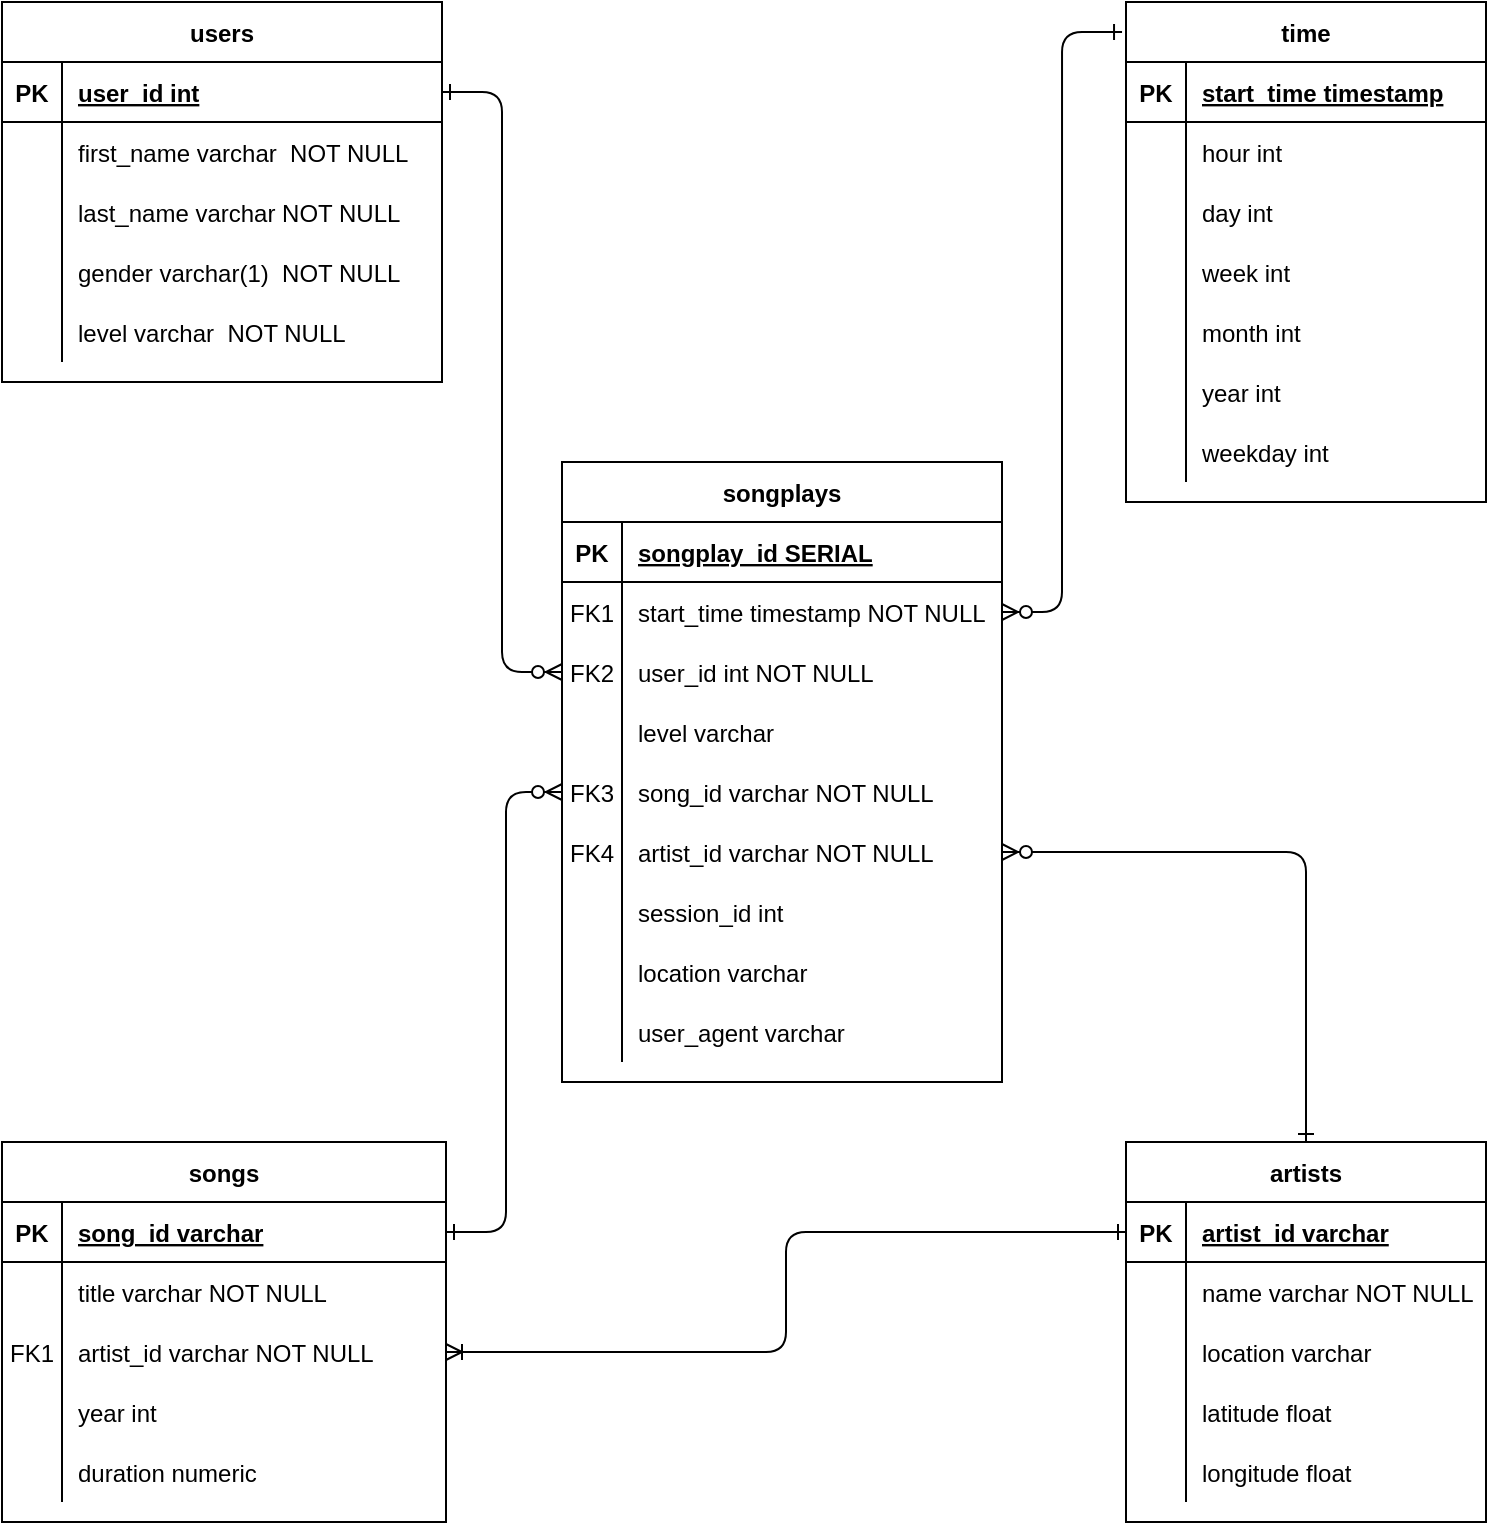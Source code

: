 <mxfile version="13.10.0" type="embed">
    <diagram id="R2lEEEUBdFMjLlhIrx00" name="Page-1">
        <mxGraphModel dx="1225" dy="878" grid="1" gridSize="10" guides="1" tooltips="1" connect="1" arrows="1" fold="1" page="1" pageScale="1" pageWidth="850" pageHeight="1100" math="0" shadow="0" extFonts="Permanent Marker^https://fonts.googleapis.com/css?family=Permanent+Marker">
            <root>
                <mxCell id="0"/>
                <mxCell id="1" parent="0"/>
                <mxCell id="Jv_EFJqljLIG1eJtzvKQ-13" value="songplays" style="shape=table;startSize=30;container=1;collapsible=1;childLayout=tableLayout;fixedRows=1;rowLines=0;fontStyle=1;align=center;resizeLast=1;" parent="1" vertex="1">
                    <mxGeometry x="338" y="310" width="220" height="310" as="geometry"/>
                </mxCell>
                <mxCell id="Jv_EFJqljLIG1eJtzvKQ-14" value="" style="shape=partialRectangle;collapsible=0;dropTarget=0;pointerEvents=0;fillColor=none;top=0;left=0;bottom=1;right=0;points=[[0,0.5],[1,0.5]];portConstraint=eastwest;" parent="Jv_EFJqljLIG1eJtzvKQ-13" vertex="1">
                    <mxGeometry y="30" width="220" height="30" as="geometry"/>
                </mxCell>
                <mxCell id="Jv_EFJqljLIG1eJtzvKQ-15" value="PK" style="shape=partialRectangle;connectable=0;fillColor=none;top=0;left=0;bottom=0;right=0;fontStyle=1;overflow=hidden;" parent="Jv_EFJqljLIG1eJtzvKQ-14" vertex="1">
                    <mxGeometry width="30" height="30" as="geometry"/>
                </mxCell>
                <mxCell id="Jv_EFJqljLIG1eJtzvKQ-16" value="songplay_id SERIAL" style="shape=partialRectangle;connectable=0;fillColor=none;top=0;left=0;bottom=0;right=0;align=left;spacingLeft=6;fontStyle=5;overflow=hidden;" parent="Jv_EFJqljLIG1eJtzvKQ-14" vertex="1">
                    <mxGeometry x="30" width="190" height="30" as="geometry"/>
                </mxCell>
                <mxCell id="Jv_EFJqljLIG1eJtzvKQ-17" value="" style="shape=partialRectangle;collapsible=0;dropTarget=0;pointerEvents=0;fillColor=none;top=0;left=0;bottom=0;right=0;points=[[0,0.5],[1,0.5]];portConstraint=eastwest;" parent="Jv_EFJqljLIG1eJtzvKQ-13" vertex="1">
                    <mxGeometry y="60" width="220" height="30" as="geometry"/>
                </mxCell>
                <mxCell id="Jv_EFJqljLIG1eJtzvKQ-18" value="FK1" style="shape=partialRectangle;connectable=0;fillColor=none;top=0;left=0;bottom=0;right=0;editable=1;overflow=hidden;" parent="Jv_EFJqljLIG1eJtzvKQ-17" vertex="1">
                    <mxGeometry width="30" height="30" as="geometry"/>
                </mxCell>
                <mxCell id="Jv_EFJqljLIG1eJtzvKQ-19" value="start_time timestamp NOT NULL" style="shape=partialRectangle;connectable=0;fillColor=none;top=0;left=0;bottom=0;right=0;align=left;spacingLeft=6;overflow=hidden;" parent="Jv_EFJqljLIG1eJtzvKQ-17" vertex="1">
                    <mxGeometry x="30" width="190" height="30" as="geometry"/>
                </mxCell>
                <mxCell id="Jv_EFJqljLIG1eJtzvKQ-20" value="" style="shape=partialRectangle;collapsible=0;dropTarget=0;pointerEvents=0;fillColor=none;top=0;left=0;bottom=0;right=0;points=[[0,0.5],[1,0.5]];portConstraint=eastwest;" parent="Jv_EFJqljLIG1eJtzvKQ-13" vertex="1">
                    <mxGeometry y="90" width="220" height="30" as="geometry"/>
                </mxCell>
                <mxCell id="Jv_EFJqljLIG1eJtzvKQ-21" value="FK2" style="shape=partialRectangle;connectable=0;fillColor=none;top=0;left=0;bottom=0;right=0;editable=1;overflow=hidden;" parent="Jv_EFJqljLIG1eJtzvKQ-20" vertex="1">
                    <mxGeometry width="30" height="30" as="geometry"/>
                </mxCell>
                <mxCell id="Jv_EFJqljLIG1eJtzvKQ-22" value="user_id int NOT NULL" style="shape=partialRectangle;connectable=0;fillColor=none;top=0;left=0;bottom=0;right=0;align=left;spacingLeft=6;overflow=hidden;" parent="Jv_EFJqljLIG1eJtzvKQ-20" vertex="1">
                    <mxGeometry x="30" width="190" height="30" as="geometry"/>
                </mxCell>
                <mxCell id="Jv_EFJqljLIG1eJtzvKQ-23" value="" style="shape=partialRectangle;collapsible=0;dropTarget=0;pointerEvents=0;fillColor=none;top=0;left=0;bottom=0;right=0;points=[[0,0.5],[1,0.5]];portConstraint=eastwest;" parent="Jv_EFJqljLIG1eJtzvKQ-13" vertex="1">
                    <mxGeometry y="120" width="220" height="30" as="geometry"/>
                </mxCell>
                <mxCell id="Jv_EFJqljLIG1eJtzvKQ-24" value="" style="shape=partialRectangle;connectable=0;fillColor=none;top=0;left=0;bottom=0;right=0;editable=1;overflow=hidden;" parent="Jv_EFJqljLIG1eJtzvKQ-23" vertex="1">
                    <mxGeometry width="30" height="30" as="geometry"/>
                </mxCell>
                <mxCell id="Jv_EFJqljLIG1eJtzvKQ-25" value="level varchar" style="shape=partialRectangle;connectable=0;fillColor=none;top=0;left=0;bottom=0;right=0;align=left;spacingLeft=6;overflow=hidden;" parent="Jv_EFJqljLIG1eJtzvKQ-23" vertex="1">
                    <mxGeometry x="30" width="190" height="30" as="geometry"/>
                </mxCell>
                <mxCell id="Jv_EFJqljLIG1eJtzvKQ-26" style="shape=partialRectangle;collapsible=0;dropTarget=0;pointerEvents=0;fillColor=none;top=0;left=0;bottom=0;right=0;points=[[0,0.5],[1,0.5]];portConstraint=eastwest;" parent="Jv_EFJqljLIG1eJtzvKQ-13" vertex="1">
                    <mxGeometry y="150" width="220" height="30" as="geometry"/>
                </mxCell>
                <mxCell id="Jv_EFJqljLIG1eJtzvKQ-27" value="FK3" style="shape=partialRectangle;connectable=0;fillColor=none;top=0;left=0;bottom=0;right=0;editable=1;overflow=hidden;" parent="Jv_EFJqljLIG1eJtzvKQ-26" vertex="1">
                    <mxGeometry width="30" height="30" as="geometry"/>
                </mxCell>
                <mxCell id="Jv_EFJqljLIG1eJtzvKQ-28" value="song_id varchar NOT NULL" style="shape=partialRectangle;connectable=0;fillColor=none;top=0;left=0;bottom=0;right=0;align=left;spacingLeft=6;overflow=hidden;" parent="Jv_EFJqljLIG1eJtzvKQ-26" vertex="1">
                    <mxGeometry x="30" width="190" height="30" as="geometry"/>
                </mxCell>
                <mxCell id="Jv_EFJqljLIG1eJtzvKQ-29" style="shape=partialRectangle;collapsible=0;dropTarget=0;pointerEvents=0;fillColor=none;top=0;left=0;bottom=0;right=0;points=[[0,0.5],[1,0.5]];portConstraint=eastwest;" parent="Jv_EFJqljLIG1eJtzvKQ-13" vertex="1">
                    <mxGeometry y="180" width="220" height="30" as="geometry"/>
                </mxCell>
                <mxCell id="Jv_EFJqljLIG1eJtzvKQ-30" value="FK4" style="shape=partialRectangle;connectable=0;fillColor=none;top=0;left=0;bottom=0;right=0;editable=1;overflow=hidden;" parent="Jv_EFJqljLIG1eJtzvKQ-29" vertex="1">
                    <mxGeometry width="30" height="30" as="geometry"/>
                </mxCell>
                <mxCell id="Jv_EFJqljLIG1eJtzvKQ-31" value="artist_id varchar NOT NULL" style="shape=partialRectangle;connectable=0;fillColor=none;top=0;left=0;bottom=0;right=0;align=left;spacingLeft=6;overflow=hidden;" parent="Jv_EFJqljLIG1eJtzvKQ-29" vertex="1">
                    <mxGeometry x="30" width="190" height="30" as="geometry"/>
                </mxCell>
                <mxCell id="Jv_EFJqljLIG1eJtzvKQ-32" style="shape=partialRectangle;collapsible=0;dropTarget=0;pointerEvents=0;fillColor=none;top=0;left=0;bottom=0;right=0;points=[[0,0.5],[1,0.5]];portConstraint=eastwest;" parent="Jv_EFJqljLIG1eJtzvKQ-13" vertex="1">
                    <mxGeometry y="210" width="220" height="30" as="geometry"/>
                </mxCell>
                <mxCell id="Jv_EFJqljLIG1eJtzvKQ-33" style="shape=partialRectangle;connectable=0;fillColor=none;top=0;left=0;bottom=0;right=0;editable=1;overflow=hidden;" parent="Jv_EFJqljLIG1eJtzvKQ-32" vertex="1">
                    <mxGeometry width="30" height="30" as="geometry"/>
                </mxCell>
                <mxCell id="Jv_EFJqljLIG1eJtzvKQ-34" value="session_id int" style="shape=partialRectangle;connectable=0;fillColor=none;top=0;left=0;bottom=0;right=0;align=left;spacingLeft=6;overflow=hidden;" parent="Jv_EFJqljLIG1eJtzvKQ-32" vertex="1">
                    <mxGeometry x="30" width="190" height="30" as="geometry"/>
                </mxCell>
                <mxCell id="Jv_EFJqljLIG1eJtzvKQ-35" style="shape=partialRectangle;collapsible=0;dropTarget=0;pointerEvents=0;fillColor=none;top=0;left=0;bottom=0;right=0;points=[[0,0.5],[1,0.5]];portConstraint=eastwest;" parent="Jv_EFJqljLIG1eJtzvKQ-13" vertex="1">
                    <mxGeometry y="240" width="220" height="30" as="geometry"/>
                </mxCell>
                <mxCell id="Jv_EFJqljLIG1eJtzvKQ-36" style="shape=partialRectangle;connectable=0;fillColor=none;top=0;left=0;bottom=0;right=0;editable=1;overflow=hidden;" parent="Jv_EFJqljLIG1eJtzvKQ-35" vertex="1">
                    <mxGeometry width="30" height="30" as="geometry"/>
                </mxCell>
                <mxCell id="Jv_EFJqljLIG1eJtzvKQ-37" value="location varchar" style="shape=partialRectangle;connectable=0;fillColor=none;top=0;left=0;bottom=0;right=0;align=left;spacingLeft=6;overflow=hidden;" parent="Jv_EFJqljLIG1eJtzvKQ-35" vertex="1">
                    <mxGeometry x="30" width="190" height="30" as="geometry"/>
                </mxCell>
                <mxCell id="Jv_EFJqljLIG1eJtzvKQ-38" style="shape=partialRectangle;collapsible=0;dropTarget=0;pointerEvents=0;fillColor=none;top=0;left=0;bottom=0;right=0;points=[[0,0.5],[1,0.5]];portConstraint=eastwest;" parent="Jv_EFJqljLIG1eJtzvKQ-13" vertex="1">
                    <mxGeometry y="270" width="220" height="30" as="geometry"/>
                </mxCell>
                <mxCell id="Jv_EFJqljLIG1eJtzvKQ-39" style="shape=partialRectangle;connectable=0;fillColor=none;top=0;left=0;bottom=0;right=0;editable=1;overflow=hidden;" parent="Jv_EFJqljLIG1eJtzvKQ-38" vertex="1">
                    <mxGeometry width="30" height="30" as="geometry"/>
                </mxCell>
                <mxCell id="Jv_EFJqljLIG1eJtzvKQ-40" value="user_agent varchar" style="shape=partialRectangle;connectable=0;fillColor=none;top=0;left=0;bottom=0;right=0;align=left;spacingLeft=6;overflow=hidden;" parent="Jv_EFJqljLIG1eJtzvKQ-38" vertex="1">
                    <mxGeometry x="30" width="190" height="30" as="geometry"/>
                </mxCell>
                <mxCell id="Jv_EFJqljLIG1eJtzvKQ-47" value="users" style="shape=table;startSize=30;container=1;collapsible=1;childLayout=tableLayout;fixedRows=1;rowLines=0;fontStyle=1;align=center;resizeLast=1;" parent="1" vertex="1">
                    <mxGeometry x="58" y="80" width="220" height="190" as="geometry"/>
                </mxCell>
                <mxCell id="Jv_EFJqljLIG1eJtzvKQ-48" value="" style="shape=partialRectangle;collapsible=0;dropTarget=0;pointerEvents=0;fillColor=none;top=0;left=0;bottom=1;right=0;points=[[0,0.5],[1,0.5]];portConstraint=eastwest;" parent="Jv_EFJqljLIG1eJtzvKQ-47" vertex="1">
                    <mxGeometry y="30" width="220" height="30" as="geometry"/>
                </mxCell>
                <mxCell id="Jv_EFJqljLIG1eJtzvKQ-49" value="PK" style="shape=partialRectangle;connectable=0;fillColor=none;top=0;left=0;bottom=0;right=0;fontStyle=1;overflow=hidden;" parent="Jv_EFJqljLIG1eJtzvKQ-48" vertex="1">
                    <mxGeometry width="30" height="30" as="geometry"/>
                </mxCell>
                <mxCell id="Jv_EFJqljLIG1eJtzvKQ-50" value="user_id int" style="shape=partialRectangle;connectable=0;fillColor=none;top=0;left=0;bottom=0;right=0;align=left;spacingLeft=6;fontStyle=5;overflow=hidden;" parent="Jv_EFJqljLIG1eJtzvKQ-48" vertex="1">
                    <mxGeometry x="30" width="190" height="30" as="geometry"/>
                </mxCell>
                <mxCell id="Jv_EFJqljLIG1eJtzvKQ-51" value="" style="shape=partialRectangle;collapsible=0;dropTarget=0;pointerEvents=0;fillColor=none;top=0;left=0;bottom=0;right=0;points=[[0,0.5],[1,0.5]];portConstraint=eastwest;" parent="Jv_EFJqljLIG1eJtzvKQ-47" vertex="1">
                    <mxGeometry y="60" width="220" height="30" as="geometry"/>
                </mxCell>
                <mxCell id="Jv_EFJqljLIG1eJtzvKQ-52" value="" style="shape=partialRectangle;connectable=0;fillColor=none;top=0;left=0;bottom=0;right=0;editable=1;overflow=hidden;" parent="Jv_EFJqljLIG1eJtzvKQ-51" vertex="1">
                    <mxGeometry width="30" height="30" as="geometry"/>
                </mxCell>
                <mxCell id="Jv_EFJqljLIG1eJtzvKQ-53" value="first_name varchar  NOT NULL" style="shape=partialRectangle;connectable=0;fillColor=none;top=0;left=0;bottom=0;right=0;align=left;spacingLeft=6;overflow=hidden;" parent="Jv_EFJqljLIG1eJtzvKQ-51" vertex="1">
                    <mxGeometry x="30" width="190" height="30" as="geometry"/>
                </mxCell>
                <mxCell id="Jv_EFJqljLIG1eJtzvKQ-54" value="" style="shape=partialRectangle;collapsible=0;dropTarget=0;pointerEvents=0;fillColor=none;top=0;left=0;bottom=0;right=0;points=[[0,0.5],[1,0.5]];portConstraint=eastwest;" parent="Jv_EFJqljLIG1eJtzvKQ-47" vertex="1">
                    <mxGeometry y="90" width="220" height="30" as="geometry"/>
                </mxCell>
                <mxCell id="Jv_EFJqljLIG1eJtzvKQ-55" value="" style="shape=partialRectangle;connectable=0;fillColor=none;top=0;left=0;bottom=0;right=0;editable=1;overflow=hidden;" parent="Jv_EFJqljLIG1eJtzvKQ-54" vertex="1">
                    <mxGeometry width="30" height="30" as="geometry"/>
                </mxCell>
                <mxCell id="Jv_EFJqljLIG1eJtzvKQ-56" value="last_name varchar NOT NULL" style="shape=partialRectangle;connectable=0;fillColor=none;top=0;left=0;bottom=0;right=0;align=left;spacingLeft=6;overflow=hidden;" parent="Jv_EFJqljLIG1eJtzvKQ-54" vertex="1">
                    <mxGeometry x="30" width="190" height="30" as="geometry"/>
                </mxCell>
                <mxCell id="Jv_EFJqljLIG1eJtzvKQ-57" value="" style="shape=partialRectangle;collapsible=0;dropTarget=0;pointerEvents=0;fillColor=none;top=0;left=0;bottom=0;right=0;points=[[0,0.5],[1,0.5]];portConstraint=eastwest;" parent="Jv_EFJqljLIG1eJtzvKQ-47" vertex="1">
                    <mxGeometry y="120" width="220" height="30" as="geometry"/>
                </mxCell>
                <mxCell id="Jv_EFJqljLIG1eJtzvKQ-58" value="" style="shape=partialRectangle;connectable=0;fillColor=none;top=0;left=0;bottom=0;right=0;editable=1;overflow=hidden;" parent="Jv_EFJqljLIG1eJtzvKQ-57" vertex="1">
                    <mxGeometry width="30" height="30" as="geometry"/>
                </mxCell>
                <mxCell id="Jv_EFJqljLIG1eJtzvKQ-59" value="gender varchar(1)  NOT NULL" style="shape=partialRectangle;connectable=0;fillColor=none;top=0;left=0;bottom=0;right=0;align=left;spacingLeft=6;overflow=hidden;" parent="Jv_EFJqljLIG1eJtzvKQ-57" vertex="1">
                    <mxGeometry x="30" width="190" height="30" as="geometry"/>
                </mxCell>
                <mxCell id="Jv_EFJqljLIG1eJtzvKQ-60" style="shape=partialRectangle;collapsible=0;dropTarget=0;pointerEvents=0;fillColor=none;top=0;left=0;bottom=0;right=0;points=[[0,0.5],[1,0.5]];portConstraint=eastwest;" parent="Jv_EFJqljLIG1eJtzvKQ-47" vertex="1">
                    <mxGeometry y="150" width="220" height="30" as="geometry"/>
                </mxCell>
                <mxCell id="Jv_EFJqljLIG1eJtzvKQ-61" style="shape=partialRectangle;connectable=0;fillColor=none;top=0;left=0;bottom=0;right=0;editable=1;overflow=hidden;" parent="Jv_EFJqljLIG1eJtzvKQ-60" vertex="1">
                    <mxGeometry width="30" height="30" as="geometry"/>
                </mxCell>
                <mxCell id="Jv_EFJqljLIG1eJtzvKQ-62" value="level varchar  NOT NULL" style="shape=partialRectangle;connectable=0;fillColor=none;top=0;left=0;bottom=0;right=0;align=left;spacingLeft=6;overflow=hidden;" parent="Jv_EFJqljLIG1eJtzvKQ-60" vertex="1">
                    <mxGeometry x="30" width="190" height="30" as="geometry"/>
                </mxCell>
                <mxCell id="Jv_EFJqljLIG1eJtzvKQ-63" value="songs" style="shape=table;startSize=30;container=1;collapsible=1;childLayout=tableLayout;fixedRows=1;rowLines=0;fontStyle=1;align=center;resizeLast=1;" parent="1" vertex="1">
                    <mxGeometry x="58" y="650" width="222" height="190" as="geometry"/>
                </mxCell>
                <mxCell id="Jv_EFJqljLIG1eJtzvKQ-64" value="" style="shape=partialRectangle;collapsible=0;dropTarget=0;pointerEvents=0;fillColor=none;top=0;left=0;bottom=1;right=0;points=[[0,0.5],[1,0.5]];portConstraint=eastwest;" parent="Jv_EFJqljLIG1eJtzvKQ-63" vertex="1">
                    <mxGeometry y="30" width="222" height="30" as="geometry"/>
                </mxCell>
                <mxCell id="Jv_EFJqljLIG1eJtzvKQ-65" value="PK" style="shape=partialRectangle;connectable=0;fillColor=none;top=0;left=0;bottom=0;right=0;fontStyle=1;overflow=hidden;" parent="Jv_EFJqljLIG1eJtzvKQ-64" vertex="1">
                    <mxGeometry width="30" height="30" as="geometry"/>
                </mxCell>
                <mxCell id="Jv_EFJqljLIG1eJtzvKQ-66" value="song_id varchar" style="shape=partialRectangle;connectable=0;fillColor=none;top=0;left=0;bottom=0;right=0;align=left;spacingLeft=6;fontStyle=5;overflow=hidden;" parent="Jv_EFJqljLIG1eJtzvKQ-64" vertex="1">
                    <mxGeometry x="30" width="192" height="30" as="geometry"/>
                </mxCell>
                <mxCell id="Jv_EFJqljLIG1eJtzvKQ-67" value="" style="shape=partialRectangle;collapsible=0;dropTarget=0;pointerEvents=0;fillColor=none;top=0;left=0;bottom=0;right=0;points=[[0,0.5],[1,0.5]];portConstraint=eastwest;" parent="Jv_EFJqljLIG1eJtzvKQ-63" vertex="1">
                    <mxGeometry y="60" width="222" height="30" as="geometry"/>
                </mxCell>
                <mxCell id="Jv_EFJqljLIG1eJtzvKQ-68" value="" style="shape=partialRectangle;connectable=0;fillColor=none;top=0;left=0;bottom=0;right=0;editable=1;overflow=hidden;" parent="Jv_EFJqljLIG1eJtzvKQ-67" vertex="1">
                    <mxGeometry width="30" height="30" as="geometry"/>
                </mxCell>
                <mxCell id="Jv_EFJqljLIG1eJtzvKQ-69" value="title varchar NOT NULL" style="shape=partialRectangle;connectable=0;fillColor=none;top=0;left=0;bottom=0;right=0;align=left;spacingLeft=6;overflow=hidden;" parent="Jv_EFJqljLIG1eJtzvKQ-67" vertex="1">
                    <mxGeometry x="30" width="192" height="30" as="geometry"/>
                </mxCell>
                <mxCell id="Jv_EFJqljLIG1eJtzvKQ-70" value="" style="shape=partialRectangle;collapsible=0;dropTarget=0;pointerEvents=0;fillColor=none;top=0;left=0;bottom=0;right=0;points=[[0,0.5],[1,0.5]];portConstraint=eastwest;" parent="Jv_EFJqljLIG1eJtzvKQ-63" vertex="1">
                    <mxGeometry y="90" width="222" height="30" as="geometry"/>
                </mxCell>
                <mxCell id="Jv_EFJqljLIG1eJtzvKQ-71" value="FK1" style="shape=partialRectangle;connectable=0;fillColor=none;top=0;left=0;bottom=0;right=0;editable=1;overflow=hidden;" parent="Jv_EFJqljLIG1eJtzvKQ-70" vertex="1">
                    <mxGeometry width="30" height="30" as="geometry"/>
                </mxCell>
                <mxCell id="Jv_EFJqljLIG1eJtzvKQ-72" value="artist_id varchar NOT NULL" style="shape=partialRectangle;connectable=0;fillColor=none;top=0;left=0;bottom=0;right=0;align=left;spacingLeft=6;overflow=hidden;" parent="Jv_EFJqljLIG1eJtzvKQ-70" vertex="1">
                    <mxGeometry x="30" width="192" height="30" as="geometry"/>
                </mxCell>
                <mxCell id="Jv_EFJqljLIG1eJtzvKQ-73" value="" style="shape=partialRectangle;collapsible=0;dropTarget=0;pointerEvents=0;fillColor=none;top=0;left=0;bottom=0;right=0;points=[[0,0.5],[1,0.5]];portConstraint=eastwest;" parent="Jv_EFJqljLIG1eJtzvKQ-63" vertex="1">
                    <mxGeometry y="120" width="222" height="30" as="geometry"/>
                </mxCell>
                <mxCell id="Jv_EFJqljLIG1eJtzvKQ-74" value="" style="shape=partialRectangle;connectable=0;fillColor=none;top=0;left=0;bottom=0;right=0;editable=1;overflow=hidden;" parent="Jv_EFJqljLIG1eJtzvKQ-73" vertex="1">
                    <mxGeometry width="30" height="30" as="geometry"/>
                </mxCell>
                <mxCell id="Jv_EFJqljLIG1eJtzvKQ-75" value="year int" style="shape=partialRectangle;connectable=0;fillColor=none;top=0;left=0;bottom=0;right=0;align=left;spacingLeft=6;overflow=hidden;" parent="Jv_EFJqljLIG1eJtzvKQ-73" vertex="1">
                    <mxGeometry x="30" width="192" height="30" as="geometry"/>
                </mxCell>
                <mxCell id="Jv_EFJqljLIG1eJtzvKQ-76" style="shape=partialRectangle;collapsible=0;dropTarget=0;pointerEvents=0;fillColor=none;top=0;left=0;bottom=0;right=0;points=[[0,0.5],[1,0.5]];portConstraint=eastwest;" parent="Jv_EFJqljLIG1eJtzvKQ-63" vertex="1">
                    <mxGeometry y="150" width="222" height="30" as="geometry"/>
                </mxCell>
                <mxCell id="Jv_EFJqljLIG1eJtzvKQ-77" style="shape=partialRectangle;connectable=0;fillColor=none;top=0;left=0;bottom=0;right=0;editable=1;overflow=hidden;" parent="Jv_EFJqljLIG1eJtzvKQ-76" vertex="1">
                    <mxGeometry width="30" height="30" as="geometry"/>
                </mxCell>
                <mxCell id="Jv_EFJqljLIG1eJtzvKQ-78" value="duration numeric" style="shape=partialRectangle;connectable=0;fillColor=none;top=0;left=0;bottom=0;right=0;align=left;spacingLeft=6;overflow=hidden;" parent="Jv_EFJqljLIG1eJtzvKQ-76" vertex="1">
                    <mxGeometry x="30" width="192" height="30" as="geometry"/>
                </mxCell>
                <mxCell id="Jv_EFJqljLIG1eJtzvKQ-79" value="artists" style="shape=table;startSize=30;container=1;collapsible=1;childLayout=tableLayout;fixedRows=1;rowLines=0;fontStyle=1;align=center;resizeLast=1;" parent="1" vertex="1">
                    <mxGeometry x="620" y="650" width="180" height="190" as="geometry"/>
                </mxCell>
                <mxCell id="Jv_EFJqljLIG1eJtzvKQ-80" value="" style="shape=partialRectangle;collapsible=0;dropTarget=0;pointerEvents=0;fillColor=none;top=0;left=0;bottom=1;right=0;points=[[0,0.5],[1,0.5]];portConstraint=eastwest;" parent="Jv_EFJqljLIG1eJtzvKQ-79" vertex="1">
                    <mxGeometry y="30" width="180" height="30" as="geometry"/>
                </mxCell>
                <mxCell id="Jv_EFJqljLIG1eJtzvKQ-81" value="PK" style="shape=partialRectangle;connectable=0;fillColor=none;top=0;left=0;bottom=0;right=0;fontStyle=1;overflow=hidden;" parent="Jv_EFJqljLIG1eJtzvKQ-80" vertex="1">
                    <mxGeometry width="30" height="30" as="geometry"/>
                </mxCell>
                <mxCell id="Jv_EFJqljLIG1eJtzvKQ-82" value="artist_id varchar" style="shape=partialRectangle;connectable=0;fillColor=none;top=0;left=0;bottom=0;right=0;align=left;spacingLeft=6;fontStyle=5;overflow=hidden;" parent="Jv_EFJqljLIG1eJtzvKQ-80" vertex="1">
                    <mxGeometry x="30" width="150" height="30" as="geometry"/>
                </mxCell>
                <mxCell id="Jv_EFJqljLIG1eJtzvKQ-83" value="" style="shape=partialRectangle;collapsible=0;dropTarget=0;pointerEvents=0;fillColor=none;top=0;left=0;bottom=0;right=0;points=[[0,0.5],[1,0.5]];portConstraint=eastwest;" parent="Jv_EFJqljLIG1eJtzvKQ-79" vertex="1">
                    <mxGeometry y="60" width="180" height="30" as="geometry"/>
                </mxCell>
                <mxCell id="Jv_EFJqljLIG1eJtzvKQ-84" value="" style="shape=partialRectangle;connectable=0;fillColor=none;top=0;left=0;bottom=0;right=0;editable=1;overflow=hidden;" parent="Jv_EFJqljLIG1eJtzvKQ-83" vertex="1">
                    <mxGeometry width="30" height="30" as="geometry"/>
                </mxCell>
                <mxCell id="Jv_EFJqljLIG1eJtzvKQ-85" value="name varchar NOT NULL" style="shape=partialRectangle;connectable=0;fillColor=none;top=0;left=0;bottom=0;right=0;align=left;spacingLeft=6;overflow=hidden;" parent="Jv_EFJqljLIG1eJtzvKQ-83" vertex="1">
                    <mxGeometry x="30" width="150" height="30" as="geometry"/>
                </mxCell>
                <mxCell id="Jv_EFJqljLIG1eJtzvKQ-86" value="" style="shape=partialRectangle;collapsible=0;dropTarget=0;pointerEvents=0;fillColor=none;top=0;left=0;bottom=0;right=0;points=[[0,0.5],[1,0.5]];portConstraint=eastwest;" parent="Jv_EFJqljLIG1eJtzvKQ-79" vertex="1">
                    <mxGeometry y="90" width="180" height="30" as="geometry"/>
                </mxCell>
                <mxCell id="Jv_EFJqljLIG1eJtzvKQ-87" value="" style="shape=partialRectangle;connectable=0;fillColor=none;top=0;left=0;bottom=0;right=0;editable=1;overflow=hidden;" parent="Jv_EFJqljLIG1eJtzvKQ-86" vertex="1">
                    <mxGeometry width="30" height="30" as="geometry"/>
                </mxCell>
                <mxCell id="Jv_EFJqljLIG1eJtzvKQ-88" value="location varchar" style="shape=partialRectangle;connectable=0;fillColor=none;top=0;left=0;bottom=0;right=0;align=left;spacingLeft=6;overflow=hidden;" parent="Jv_EFJqljLIG1eJtzvKQ-86" vertex="1">
                    <mxGeometry x="30" width="150" height="30" as="geometry"/>
                </mxCell>
                <mxCell id="Jv_EFJqljLIG1eJtzvKQ-89" value="" style="shape=partialRectangle;collapsible=0;dropTarget=0;pointerEvents=0;fillColor=none;top=0;left=0;bottom=0;right=0;points=[[0,0.5],[1,0.5]];portConstraint=eastwest;" parent="Jv_EFJqljLIG1eJtzvKQ-79" vertex="1">
                    <mxGeometry y="120" width="180" height="30" as="geometry"/>
                </mxCell>
                <mxCell id="Jv_EFJqljLIG1eJtzvKQ-90" value="" style="shape=partialRectangle;connectable=0;fillColor=none;top=0;left=0;bottom=0;right=0;editable=1;overflow=hidden;" parent="Jv_EFJqljLIG1eJtzvKQ-89" vertex="1">
                    <mxGeometry width="30" height="30" as="geometry"/>
                </mxCell>
                <mxCell id="Jv_EFJqljLIG1eJtzvKQ-91" value="latitude float" style="shape=partialRectangle;connectable=0;fillColor=none;top=0;left=0;bottom=0;right=0;align=left;spacingLeft=6;overflow=hidden;" parent="Jv_EFJqljLIG1eJtzvKQ-89" vertex="1">
                    <mxGeometry x="30" width="150" height="30" as="geometry"/>
                </mxCell>
                <mxCell id="Jv_EFJqljLIG1eJtzvKQ-92" style="shape=partialRectangle;collapsible=0;dropTarget=0;pointerEvents=0;fillColor=none;top=0;left=0;bottom=0;right=0;points=[[0,0.5],[1,0.5]];portConstraint=eastwest;" parent="Jv_EFJqljLIG1eJtzvKQ-79" vertex="1">
                    <mxGeometry y="150" width="180" height="30" as="geometry"/>
                </mxCell>
                <mxCell id="Jv_EFJqljLIG1eJtzvKQ-93" style="shape=partialRectangle;connectable=0;fillColor=none;top=0;left=0;bottom=0;right=0;editable=1;overflow=hidden;" parent="Jv_EFJqljLIG1eJtzvKQ-92" vertex="1">
                    <mxGeometry width="30" height="30" as="geometry"/>
                </mxCell>
                <mxCell id="Jv_EFJqljLIG1eJtzvKQ-94" value="longitude float" style="shape=partialRectangle;connectable=0;fillColor=none;top=0;left=0;bottom=0;right=0;align=left;spacingLeft=6;overflow=hidden;" parent="Jv_EFJqljLIG1eJtzvKQ-92" vertex="1">
                    <mxGeometry x="30" width="150" height="30" as="geometry"/>
                </mxCell>
                <mxCell id="Jv_EFJqljLIG1eJtzvKQ-95" value="time" style="shape=table;startSize=30;container=1;collapsible=1;childLayout=tableLayout;fixedRows=1;rowLines=0;fontStyle=1;align=center;resizeLast=1;" parent="1" vertex="1">
                    <mxGeometry x="620" y="80" width="180" height="250" as="geometry"/>
                </mxCell>
                <mxCell id="Jv_EFJqljLIG1eJtzvKQ-96" value="" style="shape=partialRectangle;collapsible=0;dropTarget=0;pointerEvents=0;fillColor=none;top=0;left=0;bottom=1;right=0;points=[[0,0.5],[1,0.5]];portConstraint=eastwest;" parent="Jv_EFJqljLIG1eJtzvKQ-95" vertex="1">
                    <mxGeometry y="30" width="180" height="30" as="geometry"/>
                </mxCell>
                <mxCell id="Jv_EFJqljLIG1eJtzvKQ-97" value="PK" style="shape=partialRectangle;connectable=0;fillColor=none;top=0;left=0;bottom=0;right=0;fontStyle=1;overflow=hidden;" parent="Jv_EFJqljLIG1eJtzvKQ-96" vertex="1">
                    <mxGeometry width="30" height="30" as="geometry"/>
                </mxCell>
                <mxCell id="Jv_EFJqljLIG1eJtzvKQ-98" value="start_time timestamp" style="shape=partialRectangle;connectable=0;fillColor=none;top=0;left=0;bottom=0;right=0;align=left;spacingLeft=6;fontStyle=5;overflow=hidden;" parent="Jv_EFJqljLIG1eJtzvKQ-96" vertex="1">
                    <mxGeometry x="30" width="150" height="30" as="geometry"/>
                </mxCell>
                <mxCell id="Jv_EFJqljLIG1eJtzvKQ-99" value="" style="shape=partialRectangle;collapsible=0;dropTarget=0;pointerEvents=0;fillColor=none;top=0;left=0;bottom=0;right=0;points=[[0,0.5],[1,0.5]];portConstraint=eastwest;" parent="Jv_EFJqljLIG1eJtzvKQ-95" vertex="1">
                    <mxGeometry y="60" width="180" height="30" as="geometry"/>
                </mxCell>
                <mxCell id="Jv_EFJqljLIG1eJtzvKQ-100" value="" style="shape=partialRectangle;connectable=0;fillColor=none;top=0;left=0;bottom=0;right=0;editable=1;overflow=hidden;" parent="Jv_EFJqljLIG1eJtzvKQ-99" vertex="1">
                    <mxGeometry width="30" height="30" as="geometry"/>
                </mxCell>
                <mxCell id="Jv_EFJqljLIG1eJtzvKQ-101" value="hour int" style="shape=partialRectangle;connectable=0;fillColor=none;top=0;left=0;bottom=0;right=0;align=left;spacingLeft=6;overflow=hidden;" parent="Jv_EFJqljLIG1eJtzvKQ-99" vertex="1">
                    <mxGeometry x="30" width="150" height="30" as="geometry"/>
                </mxCell>
                <mxCell id="Jv_EFJqljLIG1eJtzvKQ-102" value="" style="shape=partialRectangle;collapsible=0;dropTarget=0;pointerEvents=0;fillColor=none;top=0;left=0;bottom=0;right=0;points=[[0,0.5],[1,0.5]];portConstraint=eastwest;" parent="Jv_EFJqljLIG1eJtzvKQ-95" vertex="1">
                    <mxGeometry y="90" width="180" height="30" as="geometry"/>
                </mxCell>
                <mxCell id="Jv_EFJqljLIG1eJtzvKQ-103" value="" style="shape=partialRectangle;connectable=0;fillColor=none;top=0;left=0;bottom=0;right=0;editable=1;overflow=hidden;" parent="Jv_EFJqljLIG1eJtzvKQ-102" vertex="1">
                    <mxGeometry width="30" height="30" as="geometry"/>
                </mxCell>
                <mxCell id="Jv_EFJqljLIG1eJtzvKQ-104" value="day int" style="shape=partialRectangle;connectable=0;fillColor=none;top=0;left=0;bottom=0;right=0;align=left;spacingLeft=6;overflow=hidden;" parent="Jv_EFJqljLIG1eJtzvKQ-102" vertex="1">
                    <mxGeometry x="30" width="150" height="30" as="geometry"/>
                </mxCell>
                <mxCell id="Jv_EFJqljLIG1eJtzvKQ-105" value="" style="shape=partialRectangle;collapsible=0;dropTarget=0;pointerEvents=0;fillColor=none;top=0;left=0;bottom=0;right=0;points=[[0,0.5],[1,0.5]];portConstraint=eastwest;" parent="Jv_EFJqljLIG1eJtzvKQ-95" vertex="1">
                    <mxGeometry y="120" width="180" height="30" as="geometry"/>
                </mxCell>
                <mxCell id="Jv_EFJqljLIG1eJtzvKQ-106" value="" style="shape=partialRectangle;connectable=0;fillColor=none;top=0;left=0;bottom=0;right=0;editable=1;overflow=hidden;" parent="Jv_EFJqljLIG1eJtzvKQ-105" vertex="1">
                    <mxGeometry width="30" height="30" as="geometry"/>
                </mxCell>
                <mxCell id="Jv_EFJqljLIG1eJtzvKQ-107" value="week int" style="shape=partialRectangle;connectable=0;fillColor=none;top=0;left=0;bottom=0;right=0;align=left;spacingLeft=6;overflow=hidden;" parent="Jv_EFJqljLIG1eJtzvKQ-105" vertex="1">
                    <mxGeometry x="30" width="150" height="30" as="geometry"/>
                </mxCell>
                <mxCell id="Jv_EFJqljLIG1eJtzvKQ-108" style="shape=partialRectangle;collapsible=0;dropTarget=0;pointerEvents=0;fillColor=none;top=0;left=0;bottom=0;right=0;points=[[0,0.5],[1,0.5]];portConstraint=eastwest;" parent="Jv_EFJqljLIG1eJtzvKQ-95" vertex="1">
                    <mxGeometry y="150" width="180" height="30" as="geometry"/>
                </mxCell>
                <mxCell id="Jv_EFJqljLIG1eJtzvKQ-109" style="shape=partialRectangle;connectable=0;fillColor=none;top=0;left=0;bottom=0;right=0;editable=1;overflow=hidden;" parent="Jv_EFJqljLIG1eJtzvKQ-108" vertex="1">
                    <mxGeometry width="30" height="30" as="geometry"/>
                </mxCell>
                <mxCell id="Jv_EFJqljLIG1eJtzvKQ-110" value="month int" style="shape=partialRectangle;connectable=0;fillColor=none;top=0;left=0;bottom=0;right=0;align=left;spacingLeft=6;overflow=hidden;" parent="Jv_EFJqljLIG1eJtzvKQ-108" vertex="1">
                    <mxGeometry x="30" width="150" height="30" as="geometry"/>
                </mxCell>
                <mxCell id="Jv_EFJqljLIG1eJtzvKQ-111" style="shape=partialRectangle;collapsible=0;dropTarget=0;pointerEvents=0;fillColor=none;top=0;left=0;bottom=0;right=0;points=[[0,0.5],[1,0.5]];portConstraint=eastwest;" parent="Jv_EFJqljLIG1eJtzvKQ-95" vertex="1">
                    <mxGeometry y="180" width="180" height="30" as="geometry"/>
                </mxCell>
                <mxCell id="Jv_EFJqljLIG1eJtzvKQ-112" style="shape=partialRectangle;connectable=0;fillColor=none;top=0;left=0;bottom=0;right=0;editable=1;overflow=hidden;" parent="Jv_EFJqljLIG1eJtzvKQ-111" vertex="1">
                    <mxGeometry width="30" height="30" as="geometry"/>
                </mxCell>
                <mxCell id="Jv_EFJqljLIG1eJtzvKQ-113" value="year int" style="shape=partialRectangle;connectable=0;fillColor=none;top=0;left=0;bottom=0;right=0;align=left;spacingLeft=6;overflow=hidden;" parent="Jv_EFJqljLIG1eJtzvKQ-111" vertex="1">
                    <mxGeometry x="30" width="150" height="30" as="geometry"/>
                </mxCell>
                <mxCell id="Jv_EFJqljLIG1eJtzvKQ-114" style="shape=partialRectangle;collapsible=0;dropTarget=0;pointerEvents=0;fillColor=none;top=0;left=0;bottom=0;right=0;points=[[0,0.5],[1,0.5]];portConstraint=eastwest;" parent="Jv_EFJqljLIG1eJtzvKQ-95" vertex="1">
                    <mxGeometry y="210" width="180" height="30" as="geometry"/>
                </mxCell>
                <mxCell id="Jv_EFJqljLIG1eJtzvKQ-115" style="shape=partialRectangle;connectable=0;fillColor=none;top=0;left=0;bottom=0;right=0;editable=1;overflow=hidden;" parent="Jv_EFJqljLIG1eJtzvKQ-114" vertex="1">
                    <mxGeometry width="30" height="30" as="geometry"/>
                </mxCell>
                <mxCell id="Jv_EFJqljLIG1eJtzvKQ-116" value="weekday int" style="shape=partialRectangle;connectable=0;fillColor=none;top=0;left=0;bottom=0;right=0;align=left;spacingLeft=6;overflow=hidden;" parent="Jv_EFJqljLIG1eJtzvKQ-114" vertex="1">
                    <mxGeometry x="30" width="150" height="30" as="geometry"/>
                </mxCell>
                <mxCell id="Jv_EFJqljLIG1eJtzvKQ-124" value="" style="edgeStyle=entityRelationEdgeStyle;fontSize=12;html=1;endArrow=ERzeroToMany;startArrow=ERone;entryX=1;entryY=0.5;entryDx=0;entryDy=0;exitX=-0.011;exitY=0.06;exitDx=0;exitDy=0;exitPerimeter=0;endFill=1;startFill=0;" parent="1" source="Jv_EFJqljLIG1eJtzvKQ-95" target="Jv_EFJqljLIG1eJtzvKQ-17" edge="1">
                    <mxGeometry width="100" height="100" relative="1" as="geometry">
                        <mxPoint x="340" y="590" as="sourcePoint"/>
                        <mxPoint x="440" y="490" as="targetPoint"/>
                    </mxGeometry>
                </mxCell>
                <mxCell id="Jv_EFJqljLIG1eJtzvKQ-125" value="" style="edgeStyle=entityRelationEdgeStyle;fontSize=12;html=1;endArrow=ERzeroToMany;startArrow=ERone;exitX=1;exitY=0.5;exitDx=0;exitDy=0;entryX=0;entryY=0.5;entryDx=0;entryDy=0;endFill=1;startFill=0;" parent="1" source="Jv_EFJqljLIG1eJtzvKQ-48" target="Jv_EFJqljLIG1eJtzvKQ-20" edge="1">
                    <mxGeometry width="100" height="100" relative="1" as="geometry">
                        <mxPoint x="340" y="590" as="sourcePoint"/>
                        <mxPoint x="150" y="410" as="targetPoint"/>
                    </mxGeometry>
                </mxCell>
                <mxCell id="Jv_EFJqljLIG1eJtzvKQ-126" style="edgeStyle=orthogonalEdgeStyle;rounded=1;orthogonalLoop=1;jettySize=auto;html=1;entryX=1;entryY=0.5;entryDx=0;entryDy=0;endArrow=ERone;endFill=0;startArrow=ERzeroToMany;startFill=1;" parent="1" source="Jv_EFJqljLIG1eJtzvKQ-26" target="Jv_EFJqljLIG1eJtzvKQ-64" edge="1">
                    <mxGeometry relative="1" as="geometry">
                        <Array as="points">
                            <mxPoint x="310" y="475"/>
                            <mxPoint x="310" y="695"/>
                        </Array>
                    </mxGeometry>
                </mxCell>
                <mxCell id="Jv_EFJqljLIG1eJtzvKQ-127" style="edgeStyle=orthogonalEdgeStyle;rounded=1;orthogonalLoop=1;jettySize=auto;html=1;entryX=1;entryY=0.5;entryDx=0;entryDy=0;startArrow=ERone;startFill=0;endArrow=ERoneToMany;endFill=0;" parent="1" source="Jv_EFJqljLIG1eJtzvKQ-80" target="Jv_EFJqljLIG1eJtzvKQ-70" edge="1">
                    <mxGeometry relative="1" as="geometry"/>
                </mxCell>
                <mxCell id="Jv_EFJqljLIG1eJtzvKQ-128" style="edgeStyle=orthogonalEdgeStyle;rounded=1;orthogonalLoop=1;jettySize=auto;html=1;entryX=0.5;entryY=0;entryDx=0;entryDy=0;startArrow=ERzeroToMany;startFill=1;endArrow=ERone;endFill=0;" parent="1" source="Jv_EFJqljLIG1eJtzvKQ-29" target="Jv_EFJqljLIG1eJtzvKQ-79" edge="1">
                    <mxGeometry relative="1" as="geometry"/>
                </mxCell>
            </root>
        </mxGraphModel>
    </diagram>
</mxfile>